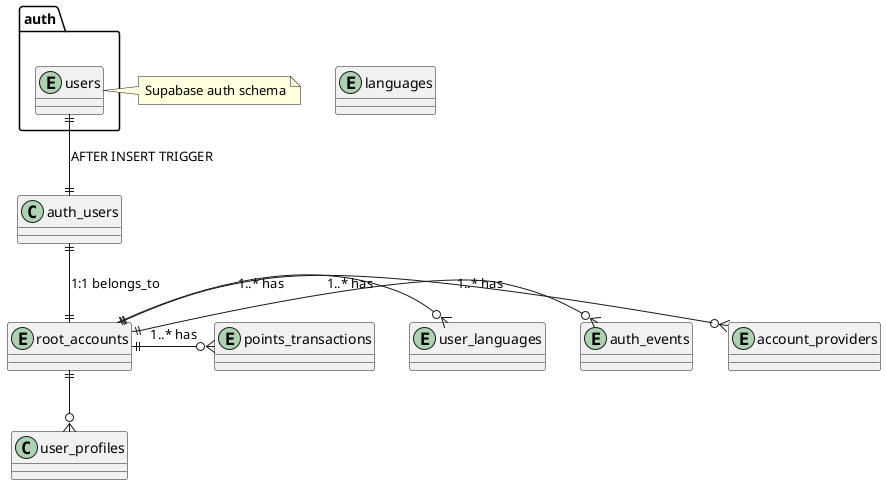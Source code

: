 @startuml 現在のER図関連図
' Relations-only ER diagram (各テーブルのカラムは省略)

' Supabase auth schema
entity auth.users
entity root_accounts
entity account_providers
entity auth_events
entity user_languages
entity languages
entity points_transactions

' Relationships
' ルートアカウント
auth.users ||--||auth_users : "AFTER INSERT TRIGGER"
auth_users ||--||  root_accounts: "1:1 belongs_to"

root_accounts ||-r-o{ account_providers : "1..* has"
root_accounts ||-r-o{ auth_events : "1..* has"
root_accounts ||-r-o{ user_languages : "1..* has"
root_accounts ||-r-o{ points_transactions : "1..* has"

' ユーザープロファイル
root_accounts ||-d-o{ user_profiles


' メモ
note right of auth.users
    Supabase auth schema
end note

@enduml
